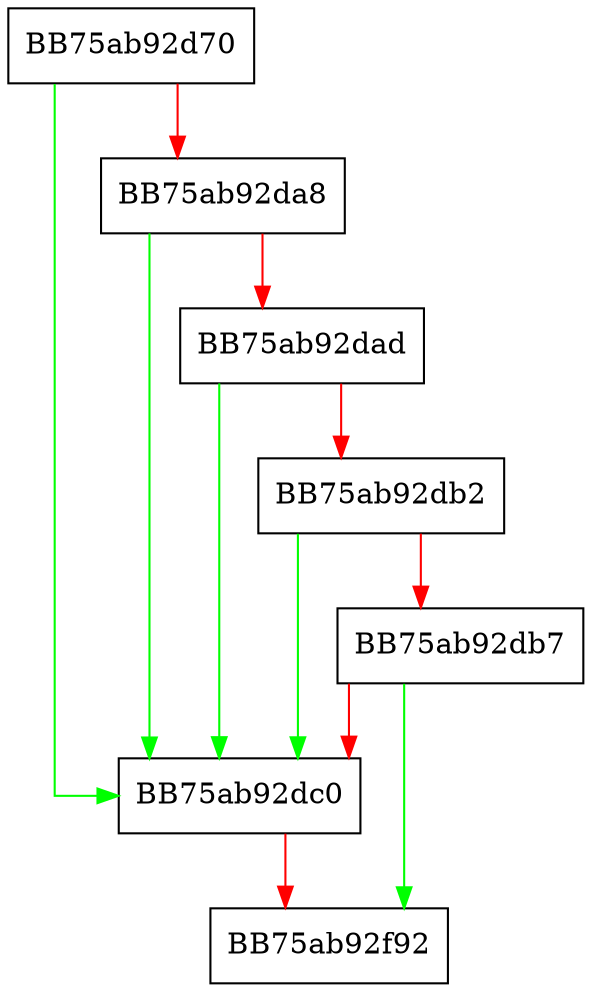 digraph taskmanager_init_module {
  node [shape="box"];
  graph [splines=ortho];
  BB75ab92d70 -> BB75ab92dc0 [color="green"];
  BB75ab92d70 -> BB75ab92da8 [color="red"];
  BB75ab92da8 -> BB75ab92dc0 [color="green"];
  BB75ab92da8 -> BB75ab92dad [color="red"];
  BB75ab92dad -> BB75ab92dc0 [color="green"];
  BB75ab92dad -> BB75ab92db2 [color="red"];
  BB75ab92db2 -> BB75ab92dc0 [color="green"];
  BB75ab92db2 -> BB75ab92db7 [color="red"];
  BB75ab92db7 -> BB75ab92f92 [color="green"];
  BB75ab92db7 -> BB75ab92dc0 [color="red"];
  BB75ab92dc0 -> BB75ab92f92 [color="red"];
}